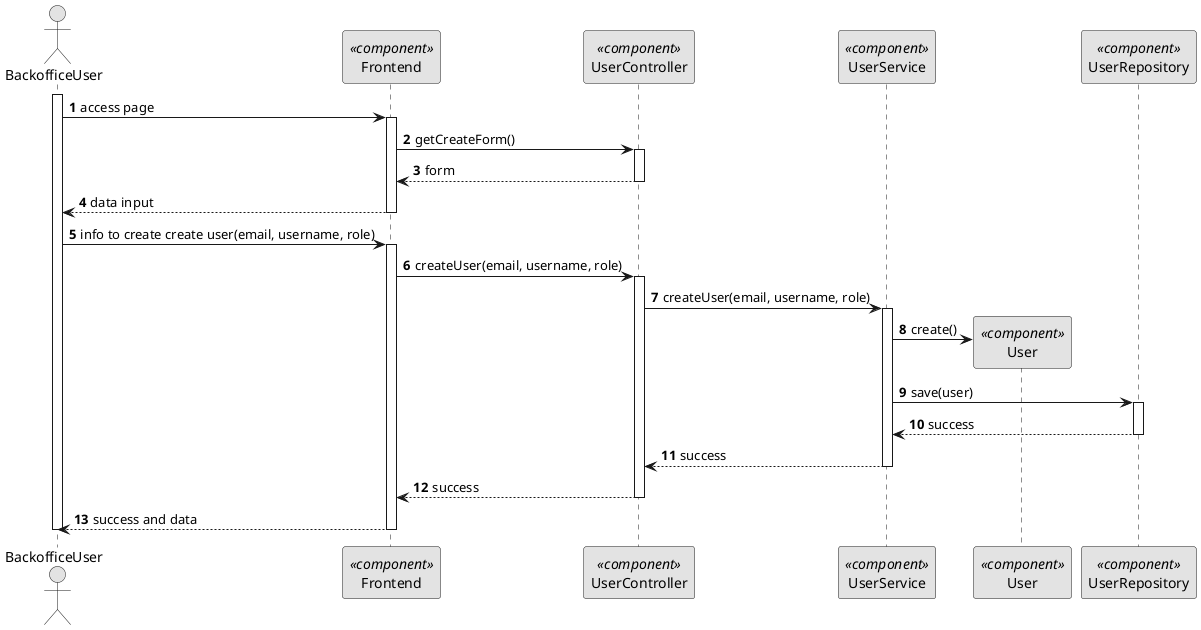 @startuml 5.1.1
skinparam monochrome true
skinparam packageStyle rectangle
skinparam shadowing false

autonumber

actor "BackofficeUser" as AD
participant "Frontend" as FE <<component>>
participant "UserController" as CTRL <<component>>
participant "UserService" as SERV <<component>>
participant "User" as DOM <<component>>
participant "UserRepository" as REPO <<component>>

activate AD

AD -> FE: access page

activate FE

FE -> CTRL: getCreateForm()
activate CTRL
CTRL --> FE: form
deactivate CTRL
FE --> AD: data input

deactivate FE

AD -> FE : info to create create user(email, username, role)
activate FE
FE -> CTRL: createUser(email, username, role)
activate CTRL
CTRL -> SERV: createUser(email, username, role)
activate SERV
SERV -> DOM**: create()
SERV -> REPO: save(user)
activate REPO
REPO --> SERV: success
deactivate REPO
SERV --> CTRL: success
deactivate SERV
CTRL --> FE: success
deactivate CTRL
FE --> AD : success and data

deactivate FE

deactivate AD



@enduml